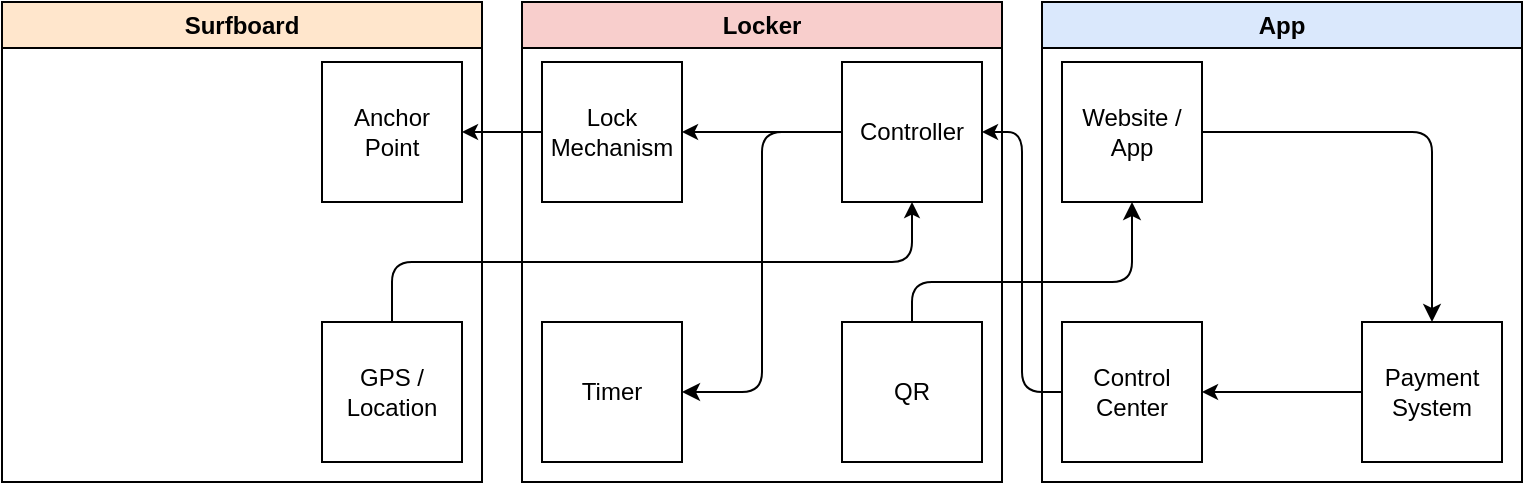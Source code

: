 <mxfile version="27.1.4">
  <diagram name="Page-1" id="kS8TaYgpBWPOhOATg9PY">
    <mxGraphModel dx="982" dy="513" grid="1" gridSize="10" guides="1" tooltips="1" connect="1" arrows="1" fold="1" page="1" pageScale="1" pageWidth="850" pageHeight="1100" math="0" shadow="0">
      <root>
        <mxCell id="0" />
        <mxCell id="1" parent="0" />
        <mxCell id="Qa5L9sLJgaqvOV7QPSgW-1" value="Surfboard" style="swimlane;whiteSpace=wrap;html=1;fillColor=#ffe6cc;strokeColor=#000000;" parent="1" vertex="1">
          <mxGeometry x="40" y="80" width="240" height="240" as="geometry">
            <mxRectangle x="120" y="120" width="90" height="30" as="alternateBounds" />
          </mxGeometry>
        </mxCell>
        <mxCell id="Qa5L9sLJgaqvOV7QPSgW-5" value="GPS / Location" style="whiteSpace=wrap;html=1;aspect=fixed;" parent="Qa5L9sLJgaqvOV7QPSgW-1" vertex="1">
          <mxGeometry x="160" y="160" width="70" height="70" as="geometry" />
        </mxCell>
        <mxCell id="Qa5L9sLJgaqvOV7QPSgW-6" value="Anchor Point" style="whiteSpace=wrap;html=1;aspect=fixed;" parent="Qa5L9sLJgaqvOV7QPSgW-1" vertex="1">
          <mxGeometry x="160" y="30" width="70" height="70" as="geometry" />
        </mxCell>
        <mxCell id="Qa5L9sLJgaqvOV7QPSgW-2" value="Locker" style="swimlane;whiteSpace=wrap;html=1;startSize=23;fillColor=#f8cecc;strokeColor=#000000;" parent="1" vertex="1">
          <mxGeometry x="300" y="80" width="240" height="240" as="geometry" />
        </mxCell>
        <mxCell id="Qa5L9sLJgaqvOV7QPSgW-9" value="Lock Mechanism" style="whiteSpace=wrap;html=1;aspect=fixed;" parent="Qa5L9sLJgaqvOV7QPSgW-2" vertex="1">
          <mxGeometry x="10" y="30" width="70" height="70" as="geometry" />
        </mxCell>
        <mxCell id="Qa5L9sLJgaqvOV7QPSgW-16" style="edgeStyle=orthogonalEdgeStyle;rounded=0;orthogonalLoop=1;jettySize=auto;html=1;entryX=1;entryY=0.5;entryDx=0;entryDy=0;endSize=5;" parent="Qa5L9sLJgaqvOV7QPSgW-2" source="Qa5L9sLJgaqvOV7QPSgW-14" target="Qa5L9sLJgaqvOV7QPSgW-9" edge="1">
          <mxGeometry relative="1" as="geometry" />
        </mxCell>
        <mxCell id="Qa5L9sLJgaqvOV7QPSgW-14" value="Controller" style="whiteSpace=wrap;html=1;aspect=fixed;" parent="Qa5L9sLJgaqvOV7QPSgW-2" vertex="1">
          <mxGeometry x="160" y="30" width="70" height="70" as="geometry" />
        </mxCell>
        <mxCell id="Qa5L9sLJgaqvOV7QPSgW-19" value="QR" style="rounded=0;whiteSpace=wrap;html=1;" parent="Qa5L9sLJgaqvOV7QPSgW-2" vertex="1">
          <mxGeometry x="160" y="160" width="70" height="70" as="geometry" />
        </mxCell>
        <mxCell id="Qa5L9sLJgaqvOV7QPSgW-22" value="Timer" style="rounded=0;whiteSpace=wrap;html=1;" parent="Qa5L9sLJgaqvOV7QPSgW-2" vertex="1">
          <mxGeometry x="10" y="160" width="70" height="70" as="geometry" />
        </mxCell>
        <mxCell id="Qa5L9sLJgaqvOV7QPSgW-23" style="edgeStyle=orthogonalEdgeStyle;rounded=1;orthogonalLoop=1;jettySize=auto;html=1;entryX=1;entryY=0.5;entryDx=0;entryDy=0;curved=0;" parent="Qa5L9sLJgaqvOV7QPSgW-2" source="Qa5L9sLJgaqvOV7QPSgW-14" target="Qa5L9sLJgaqvOV7QPSgW-22" edge="1">
          <mxGeometry relative="1" as="geometry">
            <Array as="points">
              <mxPoint x="120" y="65" />
              <mxPoint x="120" y="195" />
            </Array>
          </mxGeometry>
        </mxCell>
        <mxCell id="Qa5L9sLJgaqvOV7QPSgW-3" value="App" style="swimlane;whiteSpace=wrap;html=1;startSize=23;fillColor=#dae8fc;strokeColor=#000000;" parent="1" vertex="1">
          <mxGeometry x="560" y="80" width="240" height="240" as="geometry" />
        </mxCell>
        <mxCell id="Qa5L9sLJgaqvOV7QPSgW-12" style="edgeStyle=orthogonalEdgeStyle;rounded=0;orthogonalLoop=1;jettySize=auto;html=1;endSize=5;" parent="Qa5L9sLJgaqvOV7QPSgW-3" source="Qa5L9sLJgaqvOV7QPSgW-7" target="Qa5L9sLJgaqvOV7QPSgW-11" edge="1">
          <mxGeometry relative="1" as="geometry" />
        </mxCell>
        <mxCell id="Qa5L9sLJgaqvOV7QPSgW-7" value="Payment System" style="whiteSpace=wrap;html=1;aspect=fixed;" parent="Qa5L9sLJgaqvOV7QPSgW-3" vertex="1">
          <mxGeometry x="160" y="160" width="70" height="70" as="geometry" />
        </mxCell>
        <mxCell id="Qa5L9sLJgaqvOV7QPSgW-11" value="Control Center" style="whiteSpace=wrap;html=1;aspect=fixed;" parent="Qa5L9sLJgaqvOV7QPSgW-3" vertex="1">
          <mxGeometry x="10" y="160" width="70" height="70" as="geometry" />
        </mxCell>
        <mxCell id="Qa5L9sLJgaqvOV7QPSgW-21" style="edgeStyle=orthogonalEdgeStyle;rounded=1;orthogonalLoop=1;jettySize=auto;html=1;curved=0;" parent="Qa5L9sLJgaqvOV7QPSgW-3" source="Qa5L9sLJgaqvOV7QPSgW-18" target="Qa5L9sLJgaqvOV7QPSgW-7" edge="1">
          <mxGeometry relative="1" as="geometry" />
        </mxCell>
        <mxCell id="Qa5L9sLJgaqvOV7QPSgW-18" value="Website / App" style="whiteSpace=wrap;html=1;aspect=fixed;" parent="Qa5L9sLJgaqvOV7QPSgW-3" vertex="1">
          <mxGeometry x="10" y="30" width="70" height="70" as="geometry" />
        </mxCell>
        <mxCell id="Qa5L9sLJgaqvOV7QPSgW-10" style="rounded=1;orthogonalLoop=1;jettySize=auto;html=1;startArrow=none;startFill=0;curved=0;endSize=5;startSize=6;" parent="1" source="Qa5L9sLJgaqvOV7QPSgW-9" target="Qa5L9sLJgaqvOV7QPSgW-6" edge="1">
          <mxGeometry relative="1" as="geometry" />
        </mxCell>
        <mxCell id="Qa5L9sLJgaqvOV7QPSgW-15" style="edgeStyle=orthogonalEdgeStyle;rounded=1;orthogonalLoop=1;jettySize=auto;html=1;entryX=1;entryY=0.5;entryDx=0;entryDy=0;curved=0;endSize=5;" parent="1" source="Qa5L9sLJgaqvOV7QPSgW-11" target="Qa5L9sLJgaqvOV7QPSgW-14" edge="1">
          <mxGeometry relative="1" as="geometry" />
        </mxCell>
        <mxCell id="Qa5L9sLJgaqvOV7QPSgW-17" style="edgeStyle=orthogonalEdgeStyle;rounded=1;orthogonalLoop=1;jettySize=auto;html=1;entryX=0.5;entryY=1;entryDx=0;entryDy=0;curved=0;endSize=5;" parent="1" source="Qa5L9sLJgaqvOV7QPSgW-5" target="Qa5L9sLJgaqvOV7QPSgW-14" edge="1">
          <mxGeometry relative="1" as="geometry">
            <Array as="points">
              <mxPoint x="235" y="210" />
              <mxPoint x="495" y="210" />
            </Array>
          </mxGeometry>
        </mxCell>
        <mxCell id="Qa5L9sLJgaqvOV7QPSgW-20" style="edgeStyle=orthogonalEdgeStyle;rounded=1;orthogonalLoop=1;jettySize=auto;html=1;entryX=0.5;entryY=1;entryDx=0;entryDy=0;curved=0;exitX=0.5;exitY=0;exitDx=0;exitDy=0;" parent="1" source="Qa5L9sLJgaqvOV7QPSgW-19" target="Qa5L9sLJgaqvOV7QPSgW-18" edge="1">
          <mxGeometry relative="1" as="geometry">
            <Array as="points">
              <mxPoint x="495" y="220" />
              <mxPoint x="605" y="220" />
            </Array>
          </mxGeometry>
        </mxCell>
      </root>
    </mxGraphModel>
  </diagram>
</mxfile>
